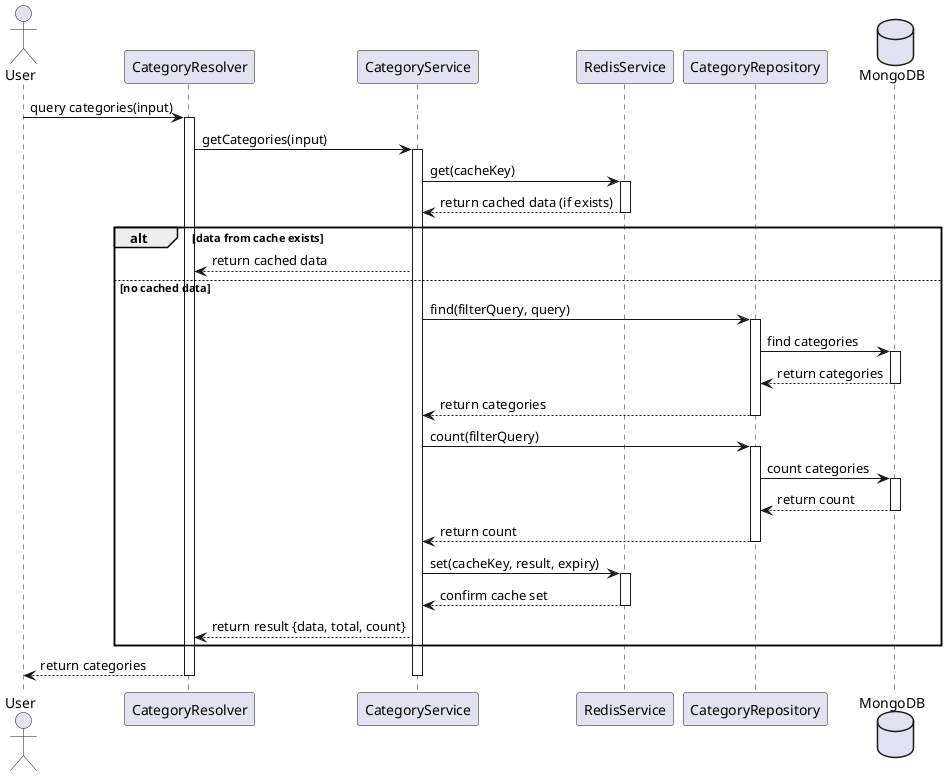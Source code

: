 @startuml Category - Get Categories

actor "User" as Client
participant "CategoryResolver" as Resolver
participant "CategoryService" as Service
participant "RedisService" as Redis
participant "CategoryRepository" as Repo
database "MongoDB" as DB

Client -> Resolver: query categories(input)
activate Resolver
Resolver -> Service: getCategories(input)
activate Service

Service -> Redis: get(cacheKey)
activate Redis
Redis --> Service: return cached data (if exists)
deactivate Redis

alt data from cache exists
    Service --> Resolver: return cached data
else no cached data
    Service -> Repo: find(filterQuery, query)
    activate Repo
    Repo -> DB: find categories
    activate DB
    DB --> Repo: return categories
    deactivate DB
    Repo --> Service: return categories
    deactivate Repo

    Service -> Repo: count(filterQuery)
    activate Repo
    Repo -> DB: count categories
    activate DB
    DB --> Repo: return count
    deactivate DB
    Repo --> Service: return count
    deactivate Repo

    Service -> Redis: set(cacheKey, result, expiry)
    activate Redis
    Redis --> Service: confirm cache set
    deactivate Redis

    Service --> Resolver: return result {data, total, count}
end

Resolver --> Client: return categories
deactivate Service
deactivate Resolver

@enduml

actor Client
participant "CategoryController" as Controller
participant "CategoryService" as Service
participant "RedisService" as Redis
participant "CategoryRepository" as Repo
database "MongoDB" as DB

Client -> Controller: GET /categories
activate Controller
Controller -> Service: getCategories(query)
activate Service

Service -> Redis: get(cacheKey)
activate Redis
Redis --> Service: return cached data (if exists)
deactivate Redis

alt data from cache exists
    Service --> Controller: return cached data
else no cached data
    Service -> Repo: find(filterQuery, query)
    activate Repo
    Repo -> DB: find categories
    activate DB
    DB --> Repo: return categories
    deactivate DB
    Repo --> Service: return categories
    deactivate Repo

    Service -> Repo: count(filterQuery)
    activate Repo
    Repo -> DB: count categories
    activate DB
    DB --> Repo: return count
    deactivate DB
    Repo --> Service: return count
    deactivate Repo

    Service -> Redis: set(cacheKey, result, expiry)
    activate Redis
    Redis --> Service: confirm cache set
    deactivate Redis

    Service --> Controller: return result {data, total, count}
end

Controller --> Client: return categories
deactivate Service
deactivate Controller

@enduml 